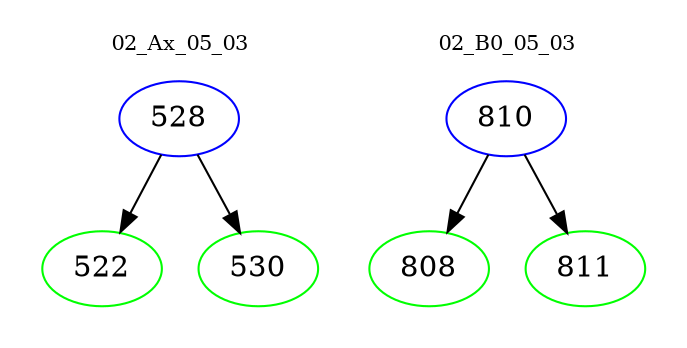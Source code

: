 digraph{
subgraph cluster_0 {
color = white
label = "02_Ax_05_03";
fontsize=10;
T0_528 [label="528", color="blue"]
T0_528 -> T0_522 [color="black"]
T0_522 [label="522", color="green"]
T0_528 -> T0_530 [color="black"]
T0_530 [label="530", color="green"]
}
subgraph cluster_1 {
color = white
label = "02_B0_05_03";
fontsize=10;
T1_810 [label="810", color="blue"]
T1_810 -> T1_808 [color="black"]
T1_808 [label="808", color="green"]
T1_810 -> T1_811 [color="black"]
T1_811 [label="811", color="green"]
}
}

